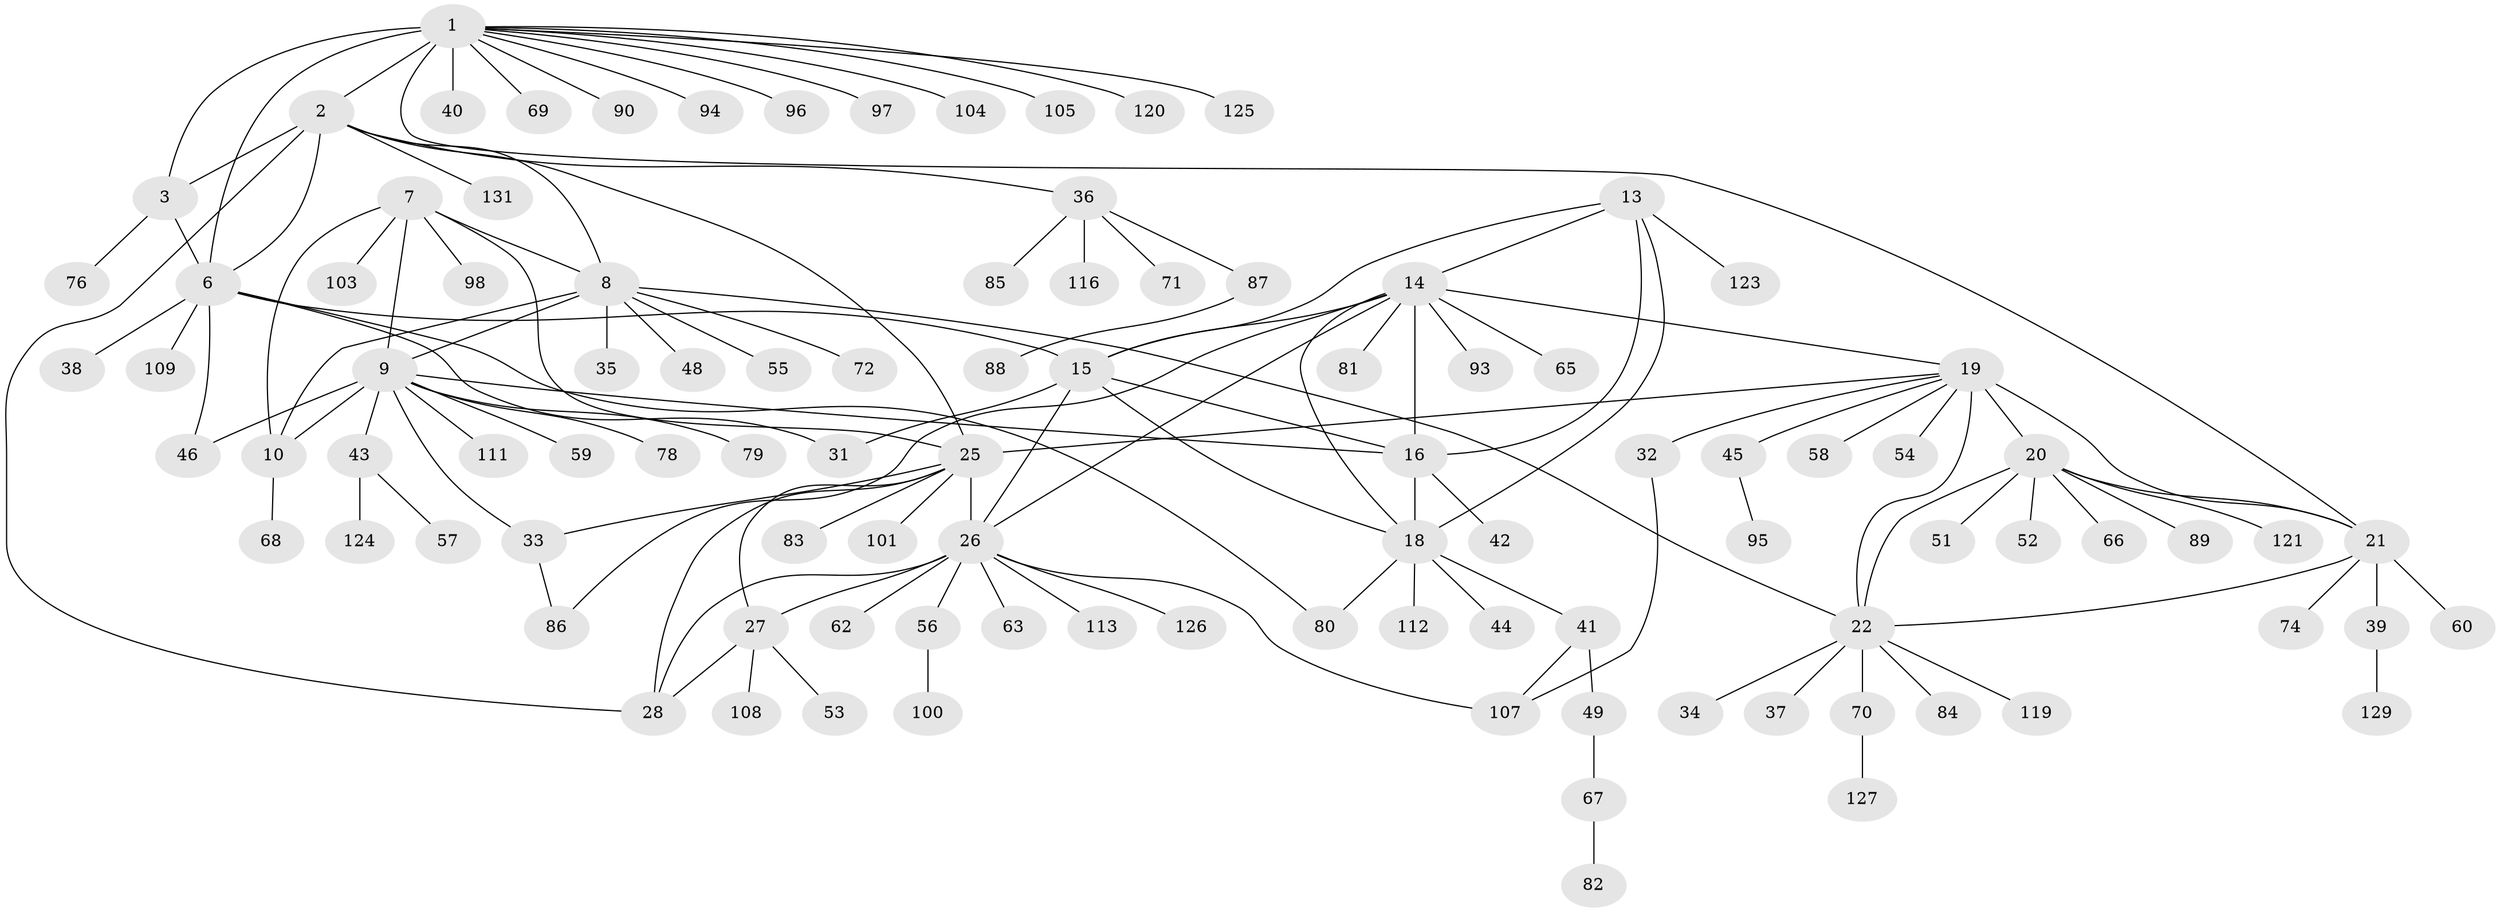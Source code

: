 // Generated by graph-tools (version 1.1) at 2025/52/02/27/25 19:52:22]
// undirected, 102 vertices, 134 edges
graph export_dot {
graph [start="1"]
  node [color=gray90,style=filled];
  1 [super="+4"];
  2 [super="+5"];
  3 [super="+92"];
  6 [super="+110"];
  7 [super="+91"];
  8 [super="+12"];
  9 [super="+61"];
  10 [super="+11"];
  13 [super="+17"];
  14 [super="+50"];
  15 [super="+106"];
  16 [super="+130"];
  18 [super="+102"];
  19 [super="+24"];
  20 [super="+77"];
  21 [super="+23"];
  22 [super="+114"];
  25 [super="+30"];
  26 [super="+29"];
  27 [super="+64"];
  28 [super="+47"];
  31;
  32;
  33;
  34;
  35;
  36 [super="+118"];
  37;
  38;
  39;
  40;
  41;
  42;
  43 [super="+128"];
  44;
  45;
  46;
  48 [super="+115"];
  49;
  51;
  52;
  53;
  54;
  55 [super="+75"];
  56;
  57;
  58;
  59;
  60;
  62;
  63;
  65;
  66;
  67;
  68;
  69 [super="+73"];
  70 [super="+122"];
  71;
  72;
  74;
  76;
  78;
  79;
  80;
  81;
  82;
  83;
  84;
  85;
  86;
  87;
  88;
  89;
  90;
  93 [super="+99"];
  94;
  95;
  96;
  97;
  98;
  100;
  101;
  103;
  104;
  105;
  107 [super="+117"];
  108;
  109;
  111;
  112;
  113;
  116;
  119;
  120;
  121;
  123;
  124;
  125;
  126;
  127;
  129;
  131;
  1 -- 2 [weight=4];
  1 -- 3 [weight=2];
  1 -- 6 [weight=2];
  1 -- 40;
  1 -- 69;
  1 -- 96;
  1 -- 97;
  1 -- 105;
  1 -- 120;
  1 -- 125;
  1 -- 104;
  1 -- 21;
  1 -- 90;
  1 -- 94;
  2 -- 3 [weight=2];
  2 -- 6 [weight=2];
  2 -- 25;
  2 -- 131;
  2 -- 36;
  2 -- 8;
  2 -- 28;
  3 -- 6;
  3 -- 76;
  6 -- 15 [weight=2];
  6 -- 31;
  6 -- 38;
  6 -- 46;
  6 -- 80;
  6 -- 109;
  7 -- 8 [weight=2];
  7 -- 9;
  7 -- 10 [weight=2];
  7 -- 98;
  7 -- 25;
  7 -- 103;
  8 -- 9 [weight=2];
  8 -- 10 [weight=4];
  8 -- 22;
  8 -- 48;
  8 -- 55;
  8 -- 35;
  8 -- 72;
  9 -- 10 [weight=2];
  9 -- 16;
  9 -- 33;
  9 -- 43;
  9 -- 46;
  9 -- 59;
  9 -- 78;
  9 -- 79;
  9 -- 111;
  10 -- 68;
  13 -- 14 [weight=2];
  13 -- 15 [weight=2];
  13 -- 16 [weight=2];
  13 -- 18 [weight=2];
  13 -- 123;
  14 -- 15;
  14 -- 16;
  14 -- 18;
  14 -- 65;
  14 -- 81;
  14 -- 93;
  14 -- 86;
  14 -- 26;
  14 -- 19;
  15 -- 16;
  15 -- 18;
  15 -- 26;
  15 -- 31;
  16 -- 18;
  16 -- 42;
  18 -- 41;
  18 -- 44;
  18 -- 80;
  18 -- 112;
  19 -- 20 [weight=2];
  19 -- 21 [weight=4];
  19 -- 22 [weight=2];
  19 -- 25;
  19 -- 32;
  19 -- 45;
  19 -- 54;
  19 -- 58;
  20 -- 21 [weight=2];
  20 -- 22;
  20 -- 51;
  20 -- 52;
  20 -- 66;
  20 -- 89;
  20 -- 121;
  21 -- 22 [weight=2];
  21 -- 39;
  21 -- 60;
  21 -- 74;
  22 -- 34;
  22 -- 37;
  22 -- 70;
  22 -- 84;
  22 -- 119;
  25 -- 26 [weight=4];
  25 -- 27 [weight=2];
  25 -- 28 [weight=2];
  25 -- 83;
  25 -- 101;
  25 -- 33;
  26 -- 27 [weight=2];
  26 -- 28 [weight=2];
  26 -- 56;
  26 -- 107;
  26 -- 113;
  26 -- 62;
  26 -- 126;
  26 -- 63;
  27 -- 28;
  27 -- 53;
  27 -- 108;
  32 -- 107;
  33 -- 86;
  36 -- 71;
  36 -- 85;
  36 -- 87;
  36 -- 116;
  39 -- 129;
  41 -- 49;
  41 -- 107;
  43 -- 57;
  43 -- 124;
  45 -- 95;
  49 -- 67;
  56 -- 100;
  67 -- 82;
  70 -- 127;
  87 -- 88;
}
